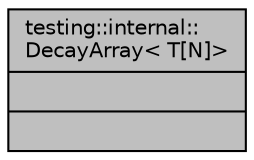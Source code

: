 digraph "testing::internal::DecayArray&lt; T[N]&gt;"
{
  edge [fontname="Helvetica",fontsize="10",labelfontname="Helvetica",labelfontsize="10"];
  node [fontname="Helvetica",fontsize="10",shape=record];
  Node1 [label="{testing::internal::\lDecayArray\< T[N]\>\n||}",height=0.2,width=0.4,color="black", fillcolor="grey75", style="filled", fontcolor="black"];
}
